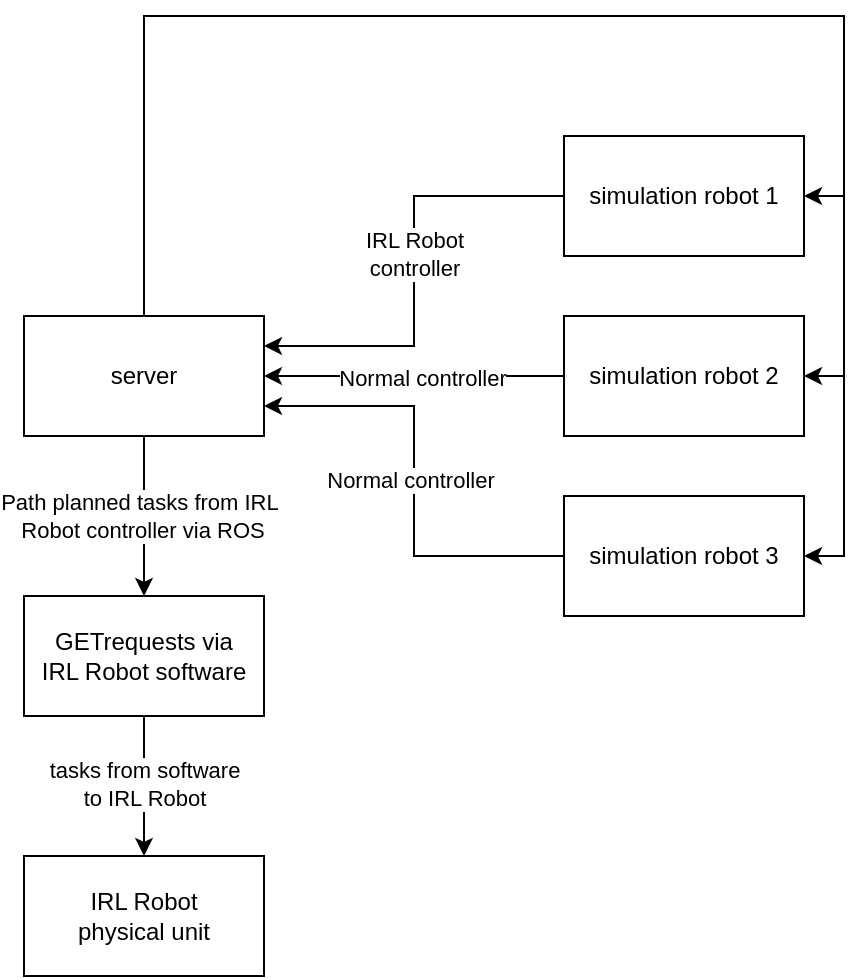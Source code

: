 <mxfile version="24.4.0" type="device">
  <diagram name="Page-1" id="SsNnFlR7t8BGm8i1g8vN">
    <mxGraphModel dx="1050" dy="621" grid="1" gridSize="10" guides="1" tooltips="1" connect="1" arrows="1" fold="1" page="1" pageScale="1" pageWidth="850" pageHeight="1100" math="0" shadow="0">
      <root>
        <mxCell id="0" />
        <mxCell id="1" parent="0" />
        <mxCell id="YVl8qz3KRoCUB7CdXkq7-1" value="IRL Robot&lt;div&gt;physical unit&lt;/div&gt;" style="rounded=0;whiteSpace=wrap;html=1;" parent="1" vertex="1">
          <mxGeometry x="320" y="560" width="120" height="60" as="geometry" />
        </mxCell>
        <mxCell id="YVl8qz3KRoCUB7CdXkq7-10" style="edgeStyle=orthogonalEdgeStyle;rounded=0;orthogonalLoop=1;jettySize=auto;html=1;entryX=1;entryY=0.5;entryDx=0;entryDy=0;" parent="1" source="YVl8qz3KRoCUB7CdXkq7-2" target="YVl8qz3KRoCUB7CdXkq7-5" edge="1">
          <mxGeometry relative="1" as="geometry" />
        </mxCell>
        <mxCell id="YVl8qz3KRoCUB7CdXkq7-11" value="Normal controller" style="edgeLabel;html=1;align=center;verticalAlign=middle;resizable=0;points=[];" parent="YVl8qz3KRoCUB7CdXkq7-10" vertex="1" connectable="0">
          <mxGeometry x="-0.051" y="1" relative="1" as="geometry">
            <mxPoint as="offset" />
          </mxGeometry>
        </mxCell>
        <mxCell id="YVl8qz3KRoCUB7CdXkq7-2" value="simulation robot 2" style="rounded=0;whiteSpace=wrap;html=1;" parent="1" vertex="1">
          <mxGeometry x="590" y="290" width="120" height="60" as="geometry" />
        </mxCell>
        <mxCell id="YVl8qz3KRoCUB7CdXkq7-7" style="edgeStyle=orthogonalEdgeStyle;rounded=0;orthogonalLoop=1;jettySize=auto;html=1;entryX=1;entryY=0.25;entryDx=0;entryDy=0;" parent="1" source="YVl8qz3KRoCUB7CdXkq7-3" target="YVl8qz3KRoCUB7CdXkq7-5" edge="1">
          <mxGeometry relative="1" as="geometry" />
        </mxCell>
        <mxCell id="YVl8qz3KRoCUB7CdXkq7-8" value="IRL Robot&lt;div&gt;controller&lt;/div&gt;" style="edgeLabel;html=1;align=center;verticalAlign=middle;resizable=0;points=[];" parent="YVl8qz3KRoCUB7CdXkq7-7" vertex="1" connectable="0">
          <mxGeometry x="-0.075" relative="1" as="geometry">
            <mxPoint as="offset" />
          </mxGeometry>
        </mxCell>
        <mxCell id="YVl8qz3KRoCUB7CdXkq7-3" value="simulation robot 1" style="rounded=0;whiteSpace=wrap;html=1;" parent="1" vertex="1">
          <mxGeometry x="590" y="200" width="120" height="60" as="geometry" />
        </mxCell>
        <mxCell id="YVl8qz3KRoCUB7CdXkq7-12" style="edgeStyle=orthogonalEdgeStyle;rounded=0;orthogonalLoop=1;jettySize=auto;html=1;entryX=1;entryY=0.75;entryDx=0;entryDy=0;" parent="1" source="YVl8qz3KRoCUB7CdXkq7-4" target="YVl8qz3KRoCUB7CdXkq7-5" edge="1">
          <mxGeometry relative="1" as="geometry" />
        </mxCell>
        <mxCell id="YVl8qz3KRoCUB7CdXkq7-13" value="Normal controller" style="edgeLabel;html=1;align=center;verticalAlign=middle;resizable=0;points=[];" parent="YVl8qz3KRoCUB7CdXkq7-12" vertex="1" connectable="0">
          <mxGeometry x="0.004" y="2" relative="1" as="geometry">
            <mxPoint as="offset" />
          </mxGeometry>
        </mxCell>
        <mxCell id="YVl8qz3KRoCUB7CdXkq7-4" value="simulation robot 3" style="rounded=0;whiteSpace=wrap;html=1;" parent="1" vertex="1">
          <mxGeometry x="590" y="380" width="120" height="60" as="geometry" />
        </mxCell>
        <mxCell id="YVl8qz3KRoCUB7CdXkq7-14" style="edgeStyle=orthogonalEdgeStyle;rounded=0;orthogonalLoop=1;jettySize=auto;html=1;entryX=0.5;entryY=0;entryDx=0;entryDy=0;" parent="1" source="YVl8qz3KRoCUB7CdXkq7-5" target="YVl8qz3KRoCUB7CdXkq7-16" edge="1">
          <mxGeometry relative="1" as="geometry">
            <mxPoint x="380" y="430" as="targetPoint" />
          </mxGeometry>
        </mxCell>
        <mxCell id="YVl8qz3KRoCUB7CdXkq7-15" value="Path planned tasks from IRL&amp;nbsp;&lt;div&gt;Robot controller via ROS&lt;/div&gt;" style="edgeLabel;html=1;align=center;verticalAlign=middle;resizable=0;points=[];" parent="YVl8qz3KRoCUB7CdXkq7-14" vertex="1" connectable="0">
          <mxGeometry y="-1" relative="1" as="geometry">
            <mxPoint as="offset" />
          </mxGeometry>
        </mxCell>
        <mxCell id="MVCBV7GHekkD0hXEiMIQ-1" style="edgeStyle=orthogonalEdgeStyle;rounded=0;orthogonalLoop=1;jettySize=auto;html=1;entryX=1;entryY=0.5;entryDx=0;entryDy=0;" edge="1" parent="1" source="YVl8qz3KRoCUB7CdXkq7-5" target="YVl8qz3KRoCUB7CdXkq7-3">
          <mxGeometry relative="1" as="geometry">
            <mxPoint x="460" y="100" as="targetPoint" />
            <Array as="points">
              <mxPoint x="380" y="140" />
              <mxPoint x="730" y="140" />
              <mxPoint x="730" y="230" />
            </Array>
          </mxGeometry>
        </mxCell>
        <mxCell id="MVCBV7GHekkD0hXEiMIQ-2" style="edgeStyle=orthogonalEdgeStyle;rounded=0;orthogonalLoop=1;jettySize=auto;html=1;entryX=1;entryY=0.5;entryDx=0;entryDy=0;" edge="1" parent="1" source="YVl8qz3KRoCUB7CdXkq7-5" target="YVl8qz3KRoCUB7CdXkq7-2">
          <mxGeometry relative="1" as="geometry">
            <Array as="points">
              <mxPoint x="380" y="140" />
              <mxPoint x="730" y="140" />
              <mxPoint x="730" y="320" />
            </Array>
          </mxGeometry>
        </mxCell>
        <mxCell id="MVCBV7GHekkD0hXEiMIQ-3" style="edgeStyle=orthogonalEdgeStyle;rounded=0;orthogonalLoop=1;jettySize=auto;html=1;entryX=1;entryY=0.5;entryDx=0;entryDy=0;" edge="1" parent="1" source="YVl8qz3KRoCUB7CdXkq7-5" target="YVl8qz3KRoCUB7CdXkq7-4">
          <mxGeometry relative="1" as="geometry">
            <Array as="points">
              <mxPoint x="380" y="140" />
              <mxPoint x="730" y="140" />
              <mxPoint x="730" y="410" />
            </Array>
          </mxGeometry>
        </mxCell>
        <mxCell id="YVl8qz3KRoCUB7CdXkq7-5" value="server" style="rounded=0;whiteSpace=wrap;html=1;" parent="1" vertex="1">
          <mxGeometry x="320" y="290" width="120" height="60" as="geometry" />
        </mxCell>
        <mxCell id="YVl8qz3KRoCUB7CdXkq7-17" style="edgeStyle=orthogonalEdgeStyle;rounded=0;orthogonalLoop=1;jettySize=auto;html=1;entryX=0.5;entryY=0;entryDx=0;entryDy=0;" parent="1" source="YVl8qz3KRoCUB7CdXkq7-16" target="YVl8qz3KRoCUB7CdXkq7-1" edge="1">
          <mxGeometry relative="1" as="geometry" />
        </mxCell>
        <mxCell id="YVl8qz3KRoCUB7CdXkq7-18" value="tasks from software&lt;div&gt;to IRL Robot&lt;/div&gt;" style="edgeLabel;html=1;align=center;verticalAlign=middle;resizable=0;points=[];" parent="YVl8qz3KRoCUB7CdXkq7-17" vertex="1" connectable="0">
          <mxGeometry x="-0.333" y="-2" relative="1" as="geometry">
            <mxPoint x="2" y="10" as="offset" />
          </mxGeometry>
        </mxCell>
        <mxCell id="YVl8qz3KRoCUB7CdXkq7-16" value="GETrequests via&lt;div&gt;IRL Robot software&lt;/div&gt;" style="rounded=0;whiteSpace=wrap;html=1;" parent="1" vertex="1">
          <mxGeometry x="320" y="430" width="120" height="60" as="geometry" />
        </mxCell>
      </root>
    </mxGraphModel>
  </diagram>
</mxfile>

